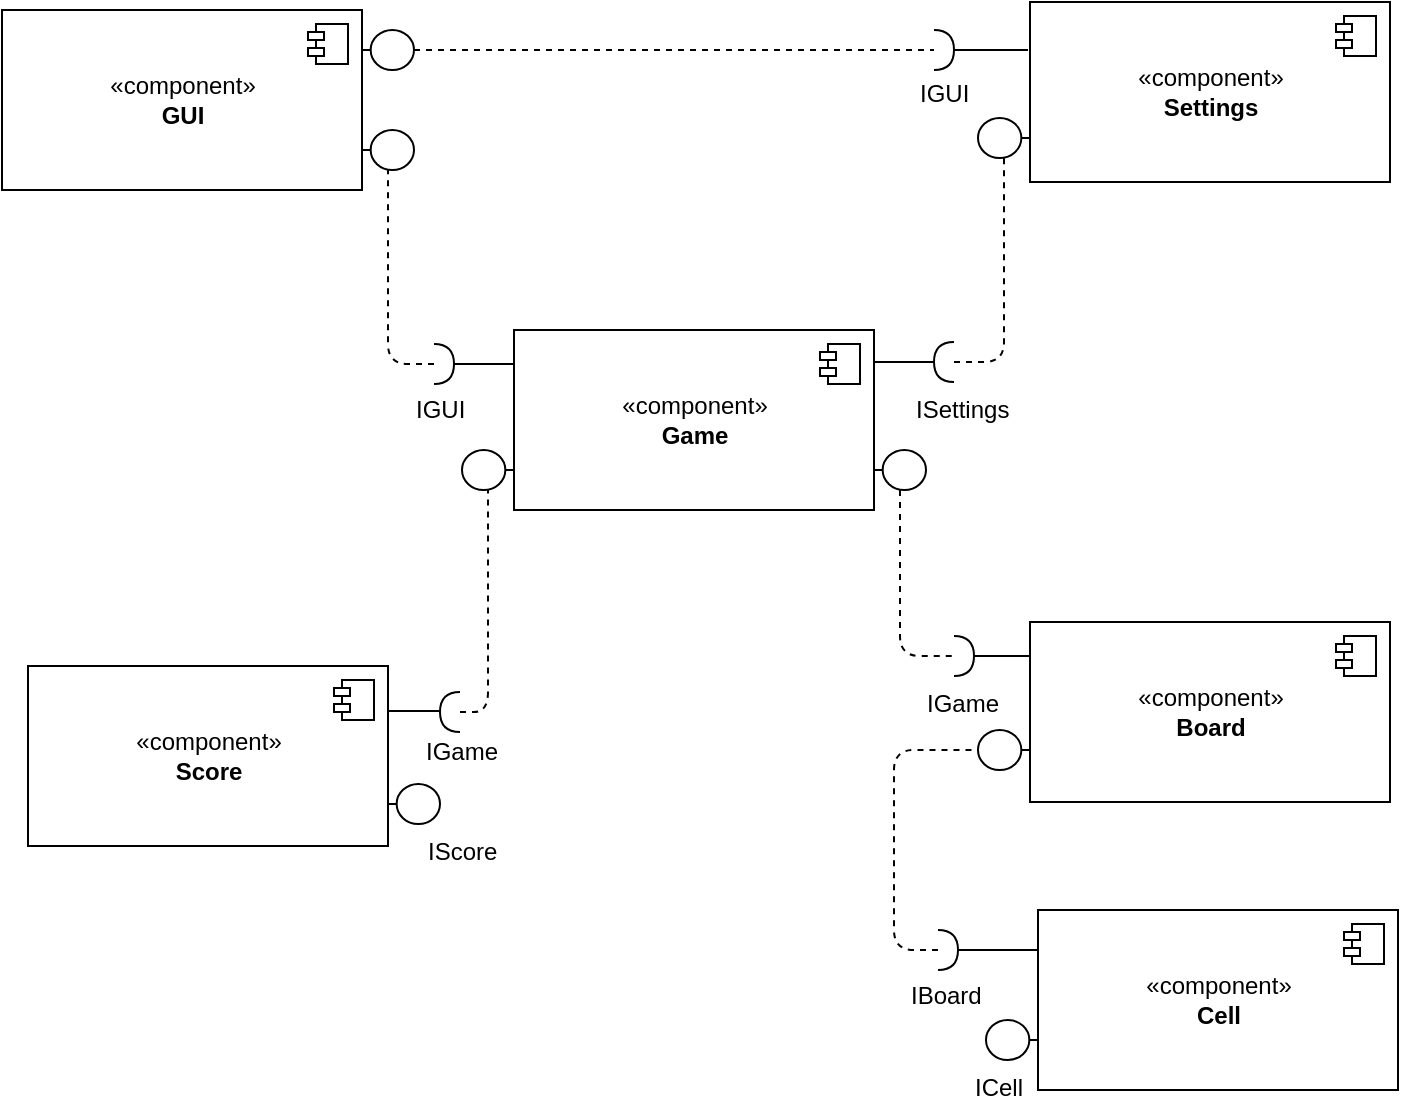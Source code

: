 <mxfile version="13.1.3"><diagram id="C5RBs43oDa-KdzZeNtuy" name="Page-1"><mxGraphModel dx="1422" dy="713" grid="1" gridSize="10" guides="1" tooltips="1" connect="1" arrows="1" fold="1" page="1" pageScale="1" pageWidth="827" pageHeight="1169" math="0" shadow="0"><root><mxCell id="WIyWlLk6GJQsqaUBKTNV-0"/><mxCell id="WIyWlLk6GJQsqaUBKTNV-1" parent="WIyWlLk6GJQsqaUBKTNV-0"/><mxCell id="lUXYCgvqte5DZcy8EV7g-14" value="«component»&lt;br&gt;&lt;b&gt;GUI&lt;/b&gt;" style="html=1;dropTarget=0;" vertex="1" parent="WIyWlLk6GJQsqaUBKTNV-1"><mxGeometry x="40" y="44" width="180" height="90" as="geometry"/></mxCell><mxCell id="lUXYCgvqte5DZcy8EV7g-15" value="" style="shape=component;jettyWidth=8;jettyHeight=4;" vertex="1" parent="lUXYCgvqte5DZcy8EV7g-14"><mxGeometry x="1" width="20" height="20" relative="1" as="geometry"><mxPoint x="-27" y="7" as="offset"/></mxGeometry></mxCell><mxCell id="lUXYCgvqte5DZcy8EV7g-35" value="«component»&lt;br&gt;&lt;b&gt;Board&lt;br&gt;&lt;/b&gt;" style="html=1;dropTarget=0;" vertex="1" parent="WIyWlLk6GJQsqaUBKTNV-1"><mxGeometry x="554" y="350" width="180" height="90" as="geometry"/></mxCell><mxCell id="lUXYCgvqte5DZcy8EV7g-36" value="" style="shape=component;jettyWidth=8;jettyHeight=4;" vertex="1" parent="lUXYCgvqte5DZcy8EV7g-35"><mxGeometry x="1" width="20" height="20" relative="1" as="geometry"><mxPoint x="-27" y="7" as="offset"/></mxGeometry></mxCell><mxCell id="lUXYCgvqte5DZcy8EV7g-38" value="«component»&lt;br&gt;&lt;b&gt;Cell&lt;br&gt;&lt;/b&gt;" style="html=1;dropTarget=0;" vertex="1" parent="WIyWlLk6GJQsqaUBKTNV-1"><mxGeometry x="558" y="494" width="180" height="90" as="geometry"/></mxCell><mxCell id="lUXYCgvqte5DZcy8EV7g-39" value="" style="shape=component;jettyWidth=8;jettyHeight=4;" vertex="1" parent="lUXYCgvqte5DZcy8EV7g-38"><mxGeometry x="1" width="20" height="20" relative="1" as="geometry"><mxPoint x="-27" y="7" as="offset"/></mxGeometry></mxCell><mxCell id="lUXYCgvqte5DZcy8EV7g-40" value="«component»&lt;br&gt;&lt;b&gt;Settings&lt;/b&gt;" style="html=1;dropTarget=0;" vertex="1" parent="WIyWlLk6GJQsqaUBKTNV-1"><mxGeometry x="554" y="40" width="180" height="90" as="geometry"/></mxCell><mxCell id="lUXYCgvqte5DZcy8EV7g-41" value="" style="shape=component;jettyWidth=8;jettyHeight=4;" vertex="1" parent="lUXYCgvqte5DZcy8EV7g-40"><mxGeometry x="1" width="20" height="20" relative="1" as="geometry"><mxPoint x="-27" y="7" as="offset"/></mxGeometry></mxCell><mxCell id="lUXYCgvqte5DZcy8EV7g-42" value="«component»&lt;br&gt;&lt;b&gt;Score&lt;/b&gt;" style="html=1;dropTarget=0;" vertex="1" parent="WIyWlLk6GJQsqaUBKTNV-1"><mxGeometry x="53" y="372" width="180" height="90" as="geometry"/></mxCell><mxCell id="lUXYCgvqte5DZcy8EV7g-43" value="" style="shape=component;jettyWidth=8;jettyHeight=4;" vertex="1" parent="lUXYCgvqte5DZcy8EV7g-42"><mxGeometry x="1" width="20" height="20" relative="1" as="geometry"><mxPoint x="-27" y="7" as="offset"/></mxGeometry></mxCell><mxCell id="lUXYCgvqte5DZcy8EV7g-44" value="«component»&lt;br&gt;&lt;b&gt;Game&lt;/b&gt;" style="html=1;dropTarget=0;" vertex="1" parent="WIyWlLk6GJQsqaUBKTNV-1"><mxGeometry x="296" y="204" width="180" height="90" as="geometry"/></mxCell><mxCell id="lUXYCgvqte5DZcy8EV7g-45" value="" style="shape=component;jettyWidth=8;jettyHeight=4;" vertex="1" parent="lUXYCgvqte5DZcy8EV7g-44"><mxGeometry x="1" width="20" height="20" relative="1" as="geometry"><mxPoint x="-27" y="7" as="offset"/></mxGeometry></mxCell><mxCell id="lUXYCgvqte5DZcy8EV7g-102" value="" style="shape=umlBoundary;whiteSpace=wrap;html=1;" vertex="1" parent="WIyWlLk6GJQsqaUBKTNV-1"><mxGeometry x="220" y="54" width="26" height="20" as="geometry"/></mxCell><mxCell id="lUXYCgvqte5DZcy8EV7g-105" value="" style="shape=umlBoundary;whiteSpace=wrap;html=1;" vertex="1" parent="WIyWlLk6GJQsqaUBKTNV-1"><mxGeometry x="220" y="104" width="26" height="20" as="geometry"/></mxCell><mxCell id="lUXYCgvqte5DZcy8EV7g-107" style="edgeStyle=orthogonalEdgeStyle;rounded=0;orthogonalLoop=1;jettySize=auto;html=1;endArrow=none;endFill=0;" edge="1" parent="WIyWlLk6GJQsqaUBKTNV-1" source="lUXYCgvqte5DZcy8EV7g-106"><mxGeometry relative="1" as="geometry"><mxPoint x="553" y="64" as="targetPoint"/></mxGeometry></mxCell><mxCell id="lUXYCgvqte5DZcy8EV7g-106" value="" style="shape=requiredInterface;html=1;verticalLabelPosition=bottom;" vertex="1" parent="WIyWlLk6GJQsqaUBKTNV-1"><mxGeometry x="506" y="54" width="10" height="20" as="geometry"/></mxCell><mxCell id="lUXYCgvqte5DZcy8EV7g-109" value="" style="shape=umlBoundary;whiteSpace=wrap;html=1;direction=west;" vertex="1" parent="WIyWlLk6GJQsqaUBKTNV-1"><mxGeometry x="528" y="98" width="26" height="20" as="geometry"/></mxCell><mxCell id="lUXYCgvqte5DZcy8EV7g-111" value="" style="endArrow=none;dashed=1;html=1;entryX=0;entryY=0.5;entryDx=0;entryDy=0;entryPerimeter=0;exitX=1;exitY=0.5;exitDx=0;exitDy=0;exitPerimeter=0;" edge="1" parent="WIyWlLk6GJQsqaUBKTNV-1" source="lUXYCgvqte5DZcy8EV7g-102" target="lUXYCgvqte5DZcy8EV7g-106"><mxGeometry width="50" height="50" relative="1" as="geometry"><mxPoint x="360" y="68" as="sourcePoint"/><mxPoint x="410" y="14" as="targetPoint"/></mxGeometry></mxCell><mxCell id="lUXYCgvqte5DZcy8EV7g-115" style="edgeStyle=orthogonalEdgeStyle;rounded=0;orthogonalLoop=1;jettySize=auto;html=1;endArrow=none;endFill=0;" edge="1" parent="WIyWlLk6GJQsqaUBKTNV-1" source="lUXYCgvqte5DZcy8EV7g-113"><mxGeometry relative="1" as="geometry"><mxPoint x="296" y="221" as="targetPoint"/></mxGeometry></mxCell><mxCell id="lUXYCgvqte5DZcy8EV7g-113" value="" style="shape=requiredInterface;html=1;verticalLabelPosition=bottom;" vertex="1" parent="WIyWlLk6GJQsqaUBKTNV-1"><mxGeometry x="256" y="211" width="10" height="20" as="geometry"/></mxCell><mxCell id="lUXYCgvqte5DZcy8EV7g-116" value="" style="endArrow=none;dashed=1;html=1;exitX=0;exitY=0.5;exitDx=0;exitDy=0;exitPerimeter=0;" edge="1" parent="WIyWlLk6GJQsqaUBKTNV-1" source="lUXYCgvqte5DZcy8EV7g-113" target="lUXYCgvqte5DZcy8EV7g-105"><mxGeometry width="50" height="50" relative="1" as="geometry"><mxPoint x="186" y="234" as="sourcePoint"/><mxPoint x="236" y="184" as="targetPoint"/><Array as="points"><mxPoint x="233" y="221"/></Array></mxGeometry></mxCell><mxCell id="lUXYCgvqte5DZcy8EV7g-121" style="edgeStyle=orthogonalEdgeStyle;rounded=0;orthogonalLoop=1;jettySize=auto;html=1;endArrow=none;endFill=0;" edge="1" parent="WIyWlLk6GJQsqaUBKTNV-1" source="lUXYCgvqte5DZcy8EV7g-120"><mxGeometry relative="1" as="geometry"><mxPoint x="476" y="220" as="targetPoint"/></mxGeometry></mxCell><mxCell id="lUXYCgvqte5DZcy8EV7g-120" value="" style="shape=requiredInterface;html=1;verticalLabelPosition=bottom;direction=west;" vertex="1" parent="WIyWlLk6GJQsqaUBKTNV-1"><mxGeometry x="506" y="210" width="10" height="20" as="geometry"/></mxCell><mxCell id="lUXYCgvqte5DZcy8EV7g-122" value="" style="endArrow=none;dashed=1;html=1;exitX=0;exitY=0.5;exitDx=0;exitDy=0;exitPerimeter=0;" edge="1" parent="WIyWlLk6GJQsqaUBKTNV-1"><mxGeometry width="50" height="50" relative="1" as="geometry"><mxPoint x="516" y="220" as="sourcePoint"/><mxPoint x="541" y="118" as="targetPoint"/><Array as="points"><mxPoint x="541" y="220"/></Array></mxGeometry></mxCell><mxCell id="lUXYCgvqte5DZcy8EV7g-123" value="IGUI" style="text;strokeColor=none;fillColor=none;align=left;verticalAlign=top;spacingLeft=4;spacingRight=4;overflow=hidden;rotatable=0;points=[[0,0.5],[1,0.5]];portConstraint=eastwest;" vertex="1" parent="WIyWlLk6GJQsqaUBKTNV-1"><mxGeometry x="493" y="72" width="100" height="26" as="geometry"/></mxCell><mxCell id="lUXYCgvqte5DZcy8EV7g-124" value="IGUI" style="text;strokeColor=none;fillColor=none;align=left;verticalAlign=top;spacingLeft=4;spacingRight=4;overflow=hidden;rotatable=0;points=[[0,0.5],[1,0.5]];portConstraint=eastwest;" vertex="1" parent="WIyWlLk6GJQsqaUBKTNV-1"><mxGeometry x="241" y="230" width="40" height="26" as="geometry"/></mxCell><mxCell id="lUXYCgvqte5DZcy8EV7g-127" value="" style="shape=umlBoundary;whiteSpace=wrap;html=1;" vertex="1" parent="WIyWlLk6GJQsqaUBKTNV-1"><mxGeometry x="476" y="264" width="26" height="20" as="geometry"/></mxCell><mxCell id="lUXYCgvqte5DZcy8EV7g-129" style="edgeStyle=orthogonalEdgeStyle;rounded=0;orthogonalLoop=1;jettySize=auto;html=1;entryX=0;entryY=0.189;entryDx=0;entryDy=0;endArrow=none;endFill=0;entryPerimeter=0;" edge="1" parent="WIyWlLk6GJQsqaUBKTNV-1" source="lUXYCgvqte5DZcy8EV7g-128" target="lUXYCgvqte5DZcy8EV7g-35"><mxGeometry relative="1" as="geometry"><mxPoint x="554" y="366.5" as="targetPoint"/></mxGeometry></mxCell><mxCell id="lUXYCgvqte5DZcy8EV7g-128" value="" style="shape=requiredInterface;html=1;verticalLabelPosition=bottom;" vertex="1" parent="WIyWlLk6GJQsqaUBKTNV-1"><mxGeometry x="516" y="357" width="10" height="20" as="geometry"/></mxCell><mxCell id="lUXYCgvqte5DZcy8EV7g-130" value="" style="endArrow=none;dashed=1;html=1;entryX=0;entryY=0.5;entryDx=0;entryDy=0;entryPerimeter=0;" edge="1" parent="WIyWlLk6GJQsqaUBKTNV-1" source="lUXYCgvqte5DZcy8EV7g-127" target="lUXYCgvqte5DZcy8EV7g-128"><mxGeometry width="50" height="50" relative="1" as="geometry"><mxPoint x="516" y="294" as="sourcePoint"/><mxPoint x="566" y="274" as="targetPoint"/><Array as="points"><mxPoint x="489" y="367"/></Array></mxGeometry></mxCell><mxCell id="lUXYCgvqte5DZcy8EV7g-131" value="" style="shape=umlBoundary;whiteSpace=wrap;html=1;direction=west;" vertex="1" parent="WIyWlLk6GJQsqaUBKTNV-1"><mxGeometry x="528" y="404" width="26" height="20" as="geometry"/></mxCell><mxCell id="lUXYCgvqte5DZcy8EV7g-134" style="edgeStyle=orthogonalEdgeStyle;rounded=0;orthogonalLoop=1;jettySize=auto;html=1;endArrow=none;endFill=0;" edge="1" parent="WIyWlLk6GJQsqaUBKTNV-1" source="lUXYCgvqte5DZcy8EV7g-132"><mxGeometry relative="1" as="geometry"><mxPoint x="558" y="514" as="targetPoint"/></mxGeometry></mxCell><mxCell id="lUXYCgvqte5DZcy8EV7g-132" value="" style="shape=requiredInterface;html=1;verticalLabelPosition=bottom;" vertex="1" parent="WIyWlLk6GJQsqaUBKTNV-1"><mxGeometry x="508" y="504" width="10" height="20" as="geometry"/></mxCell><mxCell id="lUXYCgvqte5DZcy8EV7g-135" value="" style="shape=umlBoundary;whiteSpace=wrap;html=1;direction=west;" vertex="1" parent="WIyWlLk6GJQsqaUBKTNV-1"><mxGeometry x="532" y="549" width="26" height="20" as="geometry"/></mxCell><mxCell id="lUXYCgvqte5DZcy8EV7g-136" value="" style="endArrow=none;dashed=1;html=1;entryX=1.077;entryY=0.5;entryDx=0;entryDy=0;entryPerimeter=0;exitX=0;exitY=0.5;exitDx=0;exitDy=0;exitPerimeter=0;" edge="1" parent="WIyWlLk6GJQsqaUBKTNV-1" source="lUXYCgvqte5DZcy8EV7g-132" target="lUXYCgvqte5DZcy8EV7g-131"><mxGeometry width="50" height="50" relative="1" as="geometry"><mxPoint x="466" y="454" as="sourcePoint"/><mxPoint x="516" y="404" as="targetPoint"/><Array as="points"><mxPoint x="486" y="514"/><mxPoint x="486" y="414"/></Array></mxGeometry></mxCell><mxCell id="lUXYCgvqte5DZcy8EV7g-137" value="" style="shape=umlBoundary;whiteSpace=wrap;html=1;direction=west;" vertex="1" parent="WIyWlLk6GJQsqaUBKTNV-1"><mxGeometry x="270" y="264" width="26" height="20" as="geometry"/></mxCell><mxCell id="lUXYCgvqte5DZcy8EV7g-142" style="edgeStyle=orthogonalEdgeStyle;rounded=0;orthogonalLoop=1;jettySize=auto;html=1;entryX=1;entryY=0.25;entryDx=0;entryDy=0;endArrow=none;endFill=0;" edge="1" parent="WIyWlLk6GJQsqaUBKTNV-1" source="lUXYCgvqte5DZcy8EV7g-138" target="lUXYCgvqte5DZcy8EV7g-42"><mxGeometry relative="1" as="geometry"><mxPoint x="236" y="424" as="targetPoint"/><Array as="points"><mxPoint x="239" y="395"/></Array></mxGeometry></mxCell><mxCell id="lUXYCgvqte5DZcy8EV7g-138" value="" style="shape=requiredInterface;html=1;verticalLabelPosition=bottom;direction=west;" vertex="1" parent="WIyWlLk6GJQsqaUBKTNV-1"><mxGeometry x="259" y="385" width="10" height="20" as="geometry"/></mxCell><mxCell id="lUXYCgvqte5DZcy8EV7g-143" value="" style="endArrow=none;dashed=1;html=1;exitX=0;exitY=0.5;exitDx=0;exitDy=0;exitPerimeter=0;" edge="1" parent="WIyWlLk6GJQsqaUBKTNV-1" source="lUXYCgvqte5DZcy8EV7g-138" target="lUXYCgvqte5DZcy8EV7g-137"><mxGeometry width="50" height="50" relative="1" as="geometry"><mxPoint x="266" y="414" as="sourcePoint"/><mxPoint x="316" y="364" as="targetPoint"/><Array as="points"><mxPoint x="283" y="395"/></Array></mxGeometry></mxCell><mxCell id="lUXYCgvqte5DZcy8EV7g-145" value="ISettings" style="text;strokeColor=none;fillColor=none;align=left;verticalAlign=top;spacingLeft=4;spacingRight=4;overflow=hidden;rotatable=0;points=[[0,0.5],[1,0.5]];portConstraint=eastwest;" vertex="1" parent="WIyWlLk6GJQsqaUBKTNV-1"><mxGeometry x="491" y="230" width="100" height="26" as="geometry"/></mxCell><mxCell id="lUXYCgvqte5DZcy8EV7g-147" value="IGame" style="text;strokeColor=none;fillColor=none;align=left;verticalAlign=top;spacingLeft=4;spacingRight=4;overflow=hidden;rotatable=0;points=[[0,0.5],[1,0.5]];portConstraint=eastwest;" vertex="1" parent="WIyWlLk6GJQsqaUBKTNV-1"><mxGeometry x="246" y="401" width="49" height="26" as="geometry"/></mxCell><mxCell id="lUXYCgvqte5DZcy8EV7g-149" value="" style="shape=umlBoundary;whiteSpace=wrap;html=1;" vertex="1" parent="WIyWlLk6GJQsqaUBKTNV-1"><mxGeometry x="233" y="431" width="26" height="20" as="geometry"/></mxCell><mxCell id="lUXYCgvqte5DZcy8EV7g-150" value="IScore" style="text;strokeColor=none;fillColor=none;align=left;verticalAlign=top;spacingLeft=4;spacingRight=4;overflow=hidden;rotatable=0;points=[[0,0.5],[1,0.5]];portConstraint=eastwest;" vertex="1" parent="WIyWlLk6GJQsqaUBKTNV-1"><mxGeometry x="247" y="451" width="49" height="26" as="geometry"/></mxCell><mxCell id="lUXYCgvqte5DZcy8EV7g-151" value="IBoard" style="text;strokeColor=none;fillColor=none;align=left;verticalAlign=top;spacingLeft=4;spacingRight=4;overflow=hidden;rotatable=0;points=[[0,0.5],[1,0.5]];portConstraint=eastwest;" vertex="1" parent="WIyWlLk6GJQsqaUBKTNV-1"><mxGeometry x="488.5" y="523" width="49" height="26" as="geometry"/></mxCell><mxCell id="lUXYCgvqte5DZcy8EV7g-152" value="IGame" style="text;strokeColor=none;fillColor=none;align=left;verticalAlign=top;spacingLeft=4;spacingRight=4;overflow=hidden;rotatable=0;points=[[0,0.5],[1,0.5]];portConstraint=eastwest;" vertex="1" parent="WIyWlLk6GJQsqaUBKTNV-1"><mxGeometry x="496.5" y="377" width="49" height="26" as="geometry"/></mxCell><mxCell id="lUXYCgvqte5DZcy8EV7g-153" value="ICell" style="text;strokeColor=none;fillColor=none;align=left;verticalAlign=top;spacingLeft=4;spacingRight=4;overflow=hidden;rotatable=0;points=[[0,0.5],[1,0.5]];portConstraint=eastwest;" vertex="1" parent="WIyWlLk6GJQsqaUBKTNV-1"><mxGeometry x="520.5" y="569" width="49" height="26" as="geometry"/></mxCell></root></mxGraphModel></diagram></mxfile>